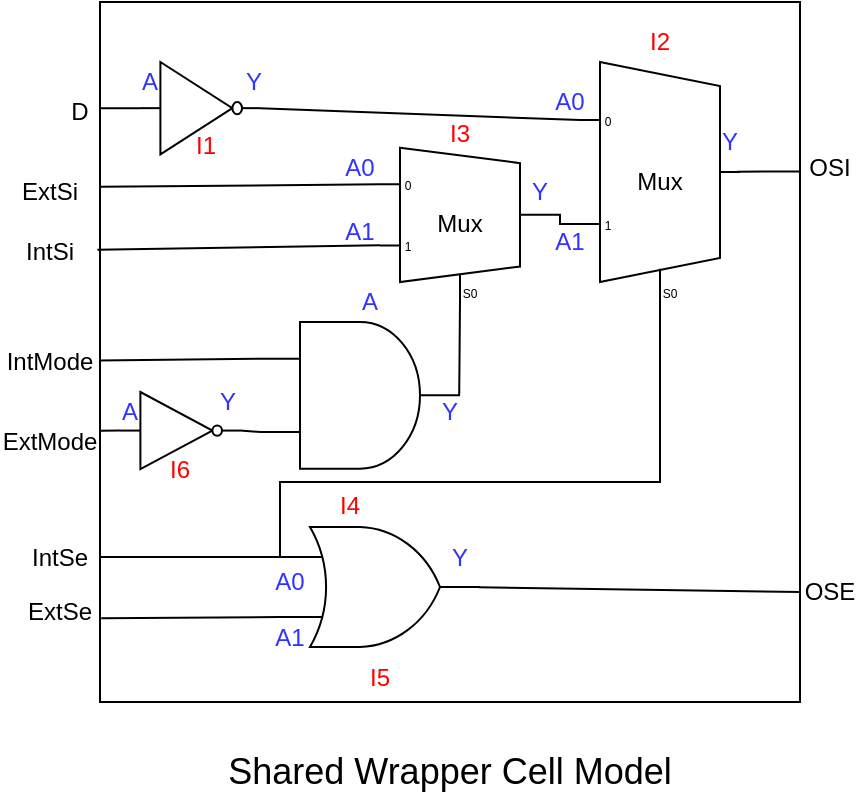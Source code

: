<mxfile version="26.0.16">
  <diagram name="第 1 页" id="48mr7mPzPZLggGOHGlx9">
    <mxGraphModel dx="1185" dy="632" grid="1" gridSize="10" guides="1" tooltips="1" connect="1" arrows="1" fold="1" page="1" pageScale="1" pageWidth="850" pageHeight="1100" math="0" shadow="0">
      <root>
        <mxCell id="0" />
        <mxCell id="1" parent="0" />
        <mxCell id="o2twZHTqC8CcQITAQYFz-7" value="" style="rounded=0;whiteSpace=wrap;html=1;" vertex="1" parent="1">
          <mxGeometry x="190" y="310" width="350" height="350" as="geometry" />
        </mxCell>
        <mxCell id="o2twZHTqC8CcQITAQYFz-8" value="D" style="text;html=1;align=center;verticalAlign=middle;whiteSpace=wrap;rounded=0;" vertex="1" parent="1">
          <mxGeometry x="170" y="352.5" width="20" height="25" as="geometry" />
        </mxCell>
        <mxCell id="o2twZHTqC8CcQITAQYFz-9" value="IntSe" style="text;html=1;align=center;verticalAlign=middle;whiteSpace=wrap;rounded=0;" vertex="1" parent="1">
          <mxGeometry x="150" y="572.5" width="40" height="30" as="geometry" />
        </mxCell>
        <mxCell id="o2twZHTqC8CcQITAQYFz-10" value="ExtSe" style="text;html=1;align=center;verticalAlign=middle;whiteSpace=wrap;rounded=0;" vertex="1" parent="1">
          <mxGeometry x="150" y="600" width="40" height="30" as="geometry" />
        </mxCell>
        <mxCell id="o2twZHTqC8CcQITAQYFz-11" value="IntMode" style="text;html=1;align=center;verticalAlign=middle;whiteSpace=wrap;rounded=0;" vertex="1" parent="1">
          <mxGeometry x="140" y="475" width="50" height="30" as="geometry" />
        </mxCell>
        <mxCell id="o2twZHTqC8CcQITAQYFz-12" value="ExtMode" style="text;html=1;align=center;verticalAlign=middle;whiteSpace=wrap;rounded=0;" vertex="1" parent="1">
          <mxGeometry x="140" y="515" width="50" height="30" as="geometry" />
        </mxCell>
        <mxCell id="o2twZHTqC8CcQITAQYFz-13" value="IntSi" style="text;html=1;align=center;verticalAlign=middle;whiteSpace=wrap;rounded=0;" vertex="1" parent="1">
          <mxGeometry x="140" y="420" width="50" height="30" as="geometry" />
        </mxCell>
        <mxCell id="o2twZHTqC8CcQITAQYFz-14" value="ExtSi" style="text;html=1;align=center;verticalAlign=middle;whiteSpace=wrap;rounded=0;" vertex="1" parent="1">
          <mxGeometry x="140" y="390" width="50" height="30" as="geometry" />
        </mxCell>
        <mxCell id="o2twZHTqC8CcQITAQYFz-15" value="OSI" style="text;html=1;align=center;verticalAlign=middle;whiteSpace=wrap;rounded=0;" vertex="1" parent="1">
          <mxGeometry x="545" y="377.5" width="20" height="30" as="geometry" />
        </mxCell>
        <mxCell id="o2twZHTqC8CcQITAQYFz-16" value="OSE" style="text;html=1;align=center;verticalAlign=middle;whiteSpace=wrap;rounded=0;" vertex="1" parent="1">
          <mxGeometry x="540" y="590" width="30" height="30" as="geometry" />
        </mxCell>
        <mxCell id="o2twZHTqC8CcQITAQYFz-17" style="rounded=0;orthogonalLoop=1;jettySize=auto;html=1;entryX=0.005;entryY=0.143;entryDx=0;entryDy=0;entryPerimeter=0;exitX=0;exitY=0.5;exitDx=0;exitDy=0;exitPerimeter=0;strokeColor=none;" edge="1" parent="1" source="o2twZHTqC8CcQITAQYFz-1" target="o2twZHTqC8CcQITAQYFz-7">
          <mxGeometry relative="1" as="geometry" />
        </mxCell>
        <mxCell id="o2twZHTqC8CcQITAQYFz-18" value="" style="endArrow=none;html=1;rounded=0;exitX=0;exitY=0.5;exitDx=0;exitDy=0;exitPerimeter=0;entryX=0.983;entryY=0.426;entryDx=0;entryDy=0;entryPerimeter=0;" edge="1" parent="1" source="o2twZHTqC8CcQITAQYFz-1" target="o2twZHTqC8CcQITAQYFz-8">
          <mxGeometry width="50" height="50" relative="1" as="geometry">
            <mxPoint x="260" y="320" as="sourcePoint" />
            <mxPoint x="310" y="270" as="targetPoint" />
          </mxGeometry>
        </mxCell>
        <mxCell id="o2twZHTqC8CcQITAQYFz-21" value="" style="endArrow=none;html=1;rounded=0;exitX=1;exitY=0.5;exitDx=0;exitDy=0;exitPerimeter=0;entryX=0;entryY=0.217;entryDx=0;entryDy=3;entryPerimeter=0;" edge="1" parent="1" source="o2twZHTqC8CcQITAQYFz-1" target="o2twZHTqC8CcQITAQYFz-2">
          <mxGeometry width="50" height="50" relative="1" as="geometry">
            <mxPoint x="430" y="450" as="sourcePoint" />
            <mxPoint x="480" y="400" as="targetPoint" />
          </mxGeometry>
        </mxCell>
        <mxCell id="o2twZHTqC8CcQITAQYFz-22" value="" style="endArrow=none;html=1;rounded=0;exitX=1;exitY=0.5;exitDx=0;exitDy=-5;exitPerimeter=0;entryX=0;entryY=0.65;entryDx=0;entryDy=3;entryPerimeter=0;edgeStyle=orthogonalEdgeStyle;" edge="1" parent="1" source="o2twZHTqC8CcQITAQYFz-3" target="o2twZHTqC8CcQITAQYFz-2">
          <mxGeometry width="50" height="50" relative="1" as="geometry">
            <mxPoint x="430" y="450" as="sourcePoint" />
            <mxPoint x="480" y="400" as="targetPoint" />
          </mxGeometry>
        </mxCell>
        <mxCell id="o2twZHTqC8CcQITAQYFz-26" value="" style="endArrow=none;html=1;rounded=0;exitX=0.996;exitY=0.5;exitDx=0;exitDy=0;exitPerimeter=0;entryX=0.375;entryY=1;entryDx=10;entryDy=0;entryPerimeter=0;" edge="1" parent="1" source="o2twZHTqC8CcQITAQYFz-4" target="o2twZHTqC8CcQITAQYFz-3">
          <mxGeometry width="50" height="50" relative="1" as="geometry">
            <mxPoint x="430" y="550" as="sourcePoint" />
            <mxPoint x="480" y="500" as="targetPoint" />
          </mxGeometry>
        </mxCell>
        <mxCell id="o2twZHTqC8CcQITAQYFz-29" value="" style="group" vertex="1" connectable="0" parent="1">
          <mxGeometry x="430" y="320" width="90" height="140" as="geometry" />
        </mxCell>
        <mxCell id="o2twZHTqC8CcQITAQYFz-2" value="Mux" style="shadow=0;dashed=0;align=center;html=1;strokeWidth=1;shape=mxgraph.electrical.abstract.mux2;whiteSpace=wrap;direction=east;flipH=0;flipV=0;" vertex="1" parent="o2twZHTqC8CcQITAQYFz-29">
          <mxGeometry y="20" width="80" height="120" as="geometry" />
        </mxCell>
        <mxCell id="o2twZHTqC8CcQITAQYFz-24" value="&lt;font style=&quot;color: rgb(255, 0, 0);&quot;&gt;I2&lt;/font&gt;" style="text;html=1;align=center;verticalAlign=middle;whiteSpace=wrap;rounded=0;" vertex="1" parent="o2twZHTqC8CcQITAQYFz-29">
          <mxGeometry x="25" width="30" height="20" as="geometry" />
        </mxCell>
        <mxCell id="o2twZHTqC8CcQITAQYFz-54" value="&lt;font style=&quot;color: rgb(51, 51, 255);&quot;&gt;Y&lt;/font&gt;" style="text;html=1;align=center;verticalAlign=middle;whiteSpace=wrap;rounded=0;" vertex="1" parent="o2twZHTqC8CcQITAQYFz-29">
          <mxGeometry x="60" y="50" width="30" height="20" as="geometry" />
        </mxCell>
        <mxCell id="o2twZHTqC8CcQITAQYFz-30" value="" style="group" vertex="1" connectable="0" parent="1">
          <mxGeometry x="330" y="370" width="80" height="90" as="geometry" />
        </mxCell>
        <mxCell id="o2twZHTqC8CcQITAQYFz-3" value="Mux" style="shadow=0;dashed=0;align=center;html=1;strokeWidth=1;shape=mxgraph.electrical.abstract.mux2;whiteSpace=wrap;" vertex="1" parent="o2twZHTqC8CcQITAQYFz-30">
          <mxGeometry y="12.857" width="80" height="77.143" as="geometry" />
        </mxCell>
        <mxCell id="o2twZHTqC8CcQITAQYFz-25" value="&lt;font style=&quot;color: rgb(255, 0, 0);&quot;&gt;I3&lt;/font&gt;" style="text;html=1;align=center;verticalAlign=middle;whiteSpace=wrap;rounded=0;" vertex="1" parent="o2twZHTqC8CcQITAQYFz-30">
          <mxGeometry x="25" width="30" height="12.857" as="geometry" />
        </mxCell>
        <mxCell id="o2twZHTqC8CcQITAQYFz-31" value="" style="group" vertex="1" connectable="0" parent="1">
          <mxGeometry x="270" y="470" width="100" height="110" as="geometry" />
        </mxCell>
        <mxCell id="o2twZHTqC8CcQITAQYFz-4" value="" style="verticalLabelPosition=bottom;shadow=0;dashed=0;align=center;html=1;verticalAlign=top;shape=mxgraph.electrical.logic_gates.logic_gate;operation=and;" vertex="1" parent="o2twZHTqC8CcQITAQYFz-31">
          <mxGeometry width="100" height="73.333" as="geometry" />
        </mxCell>
        <mxCell id="o2twZHTqC8CcQITAQYFz-27" value="&lt;font style=&quot;color: rgb(255, 0, 0);&quot;&gt;I4&lt;/font&gt;" style="text;html=1;align=center;verticalAlign=middle;whiteSpace=wrap;rounded=0;" vertex="1" parent="o2twZHTqC8CcQITAQYFz-31">
          <mxGeometry x="30" y="79.444" width="30" height="24.444" as="geometry" />
        </mxCell>
        <mxCell id="o2twZHTqC8CcQITAQYFz-33" value="" style="group" vertex="1" connectable="0" parent="1">
          <mxGeometry x="200" y="505" width="69" height="50" as="geometry" />
        </mxCell>
        <mxCell id="o2twZHTqC8CcQITAQYFz-6" value="" style="verticalLabelPosition=bottom;shadow=0;dashed=0;align=center;html=1;verticalAlign=top;shape=mxgraph.electrical.logic_gates.inverter_2" vertex="1" parent="o2twZHTqC8CcQITAQYFz-33">
          <mxGeometry width="60" height="38.571" as="geometry" />
        </mxCell>
        <mxCell id="o2twZHTqC8CcQITAQYFz-32" value="&lt;font style=&quot;color: rgb(255, 0, 0);&quot;&gt;I6&lt;/font&gt;" style="text;html=1;align=center;verticalAlign=middle;whiteSpace=wrap;rounded=0;" vertex="1" parent="o2twZHTqC8CcQITAQYFz-33">
          <mxGeometry x="21" y="32.143" width="18" height="12.857" as="geometry" />
        </mxCell>
        <mxCell id="o2twZHTqC8CcQITAQYFz-46" value="" style="endArrow=none;html=1;rounded=0;exitX=0;exitY=0.25;exitDx=0;exitDy=0;exitPerimeter=0;edgeStyle=elbowEdgeStyle;elbow=vertical;" edge="1" parent="o2twZHTqC8CcQITAQYFz-33" source="o2twZHTqC8CcQITAQYFz-5">
          <mxGeometry width="50" height="50" relative="1" as="geometry">
            <mxPoint x="70" y="85" as="sourcePoint" />
            <mxPoint x="270" y="-45" as="targetPoint" />
            <Array as="points">
              <mxPoint x="180" y="45" />
            </Array>
          </mxGeometry>
        </mxCell>
        <mxCell id="o2twZHTqC8CcQITAQYFz-60" value="&lt;font style=&quot;color: rgb(51, 51, 255);&quot;&gt;Y&lt;/font&gt;" style="text;html=1;align=center;verticalAlign=middle;whiteSpace=wrap;rounded=0;" vertex="1" parent="o2twZHTqC8CcQITAQYFz-33">
          <mxGeometry x="39" y="-5" width="30" height="20" as="geometry" />
        </mxCell>
        <mxCell id="o2twZHTqC8CcQITAQYFz-35" value="" style="endArrow=none;html=1;rounded=0;exitX=1;exitY=0.5;exitDx=0;exitDy=0;exitPerimeter=0;entryX=0;entryY=0.75;entryDx=0;entryDy=0;entryPerimeter=0;" edge="1" parent="1" source="o2twZHTqC8CcQITAQYFz-6" target="o2twZHTqC8CcQITAQYFz-4">
          <mxGeometry width="50" height="50" relative="1" as="geometry">
            <mxPoint x="480" y="580" as="sourcePoint" />
            <mxPoint x="530" y="530" as="targetPoint" />
          </mxGeometry>
        </mxCell>
        <mxCell id="o2twZHTqC8CcQITAQYFz-37" value="" style="group" vertex="1" connectable="0" parent="1">
          <mxGeometry x="280" y="572.5" width="100" height="85" as="geometry" />
        </mxCell>
        <mxCell id="o2twZHTqC8CcQITAQYFz-5" value="" style="verticalLabelPosition=bottom;shadow=0;dashed=0;align=center;html=1;verticalAlign=top;shape=mxgraph.electrical.logic_gates.logic_gate;operation=or;" vertex="1" parent="o2twZHTqC8CcQITAQYFz-37">
          <mxGeometry width="100" height="60" as="geometry" />
        </mxCell>
        <mxCell id="o2twZHTqC8CcQITAQYFz-36" value="&lt;font style=&quot;color: rgb(255, 0, 0);&quot;&gt;I5&lt;/font&gt;" style="text;html=1;align=center;verticalAlign=middle;whiteSpace=wrap;rounded=0;" vertex="1" parent="o2twZHTqC8CcQITAQYFz-37">
          <mxGeometry x="35" y="65" width="30" height="20" as="geometry" />
        </mxCell>
        <mxCell id="o2twZHTqC8CcQITAQYFz-65" value="&lt;font style=&quot;color: rgb(51, 51, 255);&quot;&gt;A1&lt;/font&gt;" style="text;html=1;align=center;verticalAlign=middle;whiteSpace=wrap;rounded=0;" vertex="1" parent="o2twZHTqC8CcQITAQYFz-37">
          <mxGeometry x="-10" y="45" width="30" height="20" as="geometry" />
        </mxCell>
        <mxCell id="o2twZHTqC8CcQITAQYFz-38" value="" style="endArrow=none;html=1;rounded=0;exitX=1.001;exitY=0.311;exitDx=0;exitDy=0;exitPerimeter=0;entryX=0;entryY=0.5;entryDx=0;entryDy=0;entryPerimeter=0;" edge="1" parent="1" source="o2twZHTqC8CcQITAQYFz-12" target="o2twZHTqC8CcQITAQYFz-6">
          <mxGeometry width="50" height="50" relative="1" as="geometry">
            <mxPoint x="200" y="560" as="sourcePoint" />
            <mxPoint x="250" y="510" as="targetPoint" />
          </mxGeometry>
        </mxCell>
        <mxCell id="o2twZHTqC8CcQITAQYFz-39" value="" style="endArrow=none;html=1;rounded=0;entryX=0;entryY=0.25;entryDx=0;entryDy=0;entryPerimeter=0;exitX=0.991;exitY=0.475;exitDx=0;exitDy=0;exitPerimeter=0;" edge="1" parent="1" source="o2twZHTqC8CcQITAQYFz-11" target="o2twZHTqC8CcQITAQYFz-4">
          <mxGeometry width="50" height="50" relative="1" as="geometry">
            <mxPoint x="190" y="560" as="sourcePoint" />
            <mxPoint x="240" y="510" as="targetPoint" />
          </mxGeometry>
        </mxCell>
        <mxCell id="o2twZHTqC8CcQITAQYFz-40" value="" style="endArrow=none;html=1;rounded=0;entryX=0;entryY=0.198;entryDx=0;entryDy=3;entryPerimeter=0;exitX=0;exitY=0.264;exitDx=0;exitDy=0;exitPerimeter=0;" edge="1" parent="1" source="o2twZHTqC8CcQITAQYFz-7" target="o2twZHTqC8CcQITAQYFz-3">
          <mxGeometry width="50" height="50" relative="1" as="geometry">
            <mxPoint x="280" y="430" as="sourcePoint" />
            <mxPoint x="330" y="380" as="targetPoint" />
          </mxGeometry>
        </mxCell>
        <mxCell id="o2twZHTqC8CcQITAQYFz-41" value="" style="endArrow=none;html=1;rounded=0;entryX=0;entryY=0.594;entryDx=0;entryDy=3;entryPerimeter=0;exitX=0.974;exitY=0.464;exitDx=0;exitDy=0;exitPerimeter=0;" edge="1" parent="1" source="o2twZHTqC8CcQITAQYFz-13" target="o2twZHTqC8CcQITAQYFz-3">
          <mxGeometry width="50" height="50" relative="1" as="geometry">
            <mxPoint x="280" y="430" as="sourcePoint" />
            <mxPoint x="330" y="380" as="targetPoint" />
          </mxGeometry>
        </mxCell>
        <mxCell id="o2twZHTqC8CcQITAQYFz-42" value="" style="group" vertex="1" connectable="0" parent="1">
          <mxGeometry x="210" y="340" width="72" height="50" as="geometry" />
        </mxCell>
        <mxCell id="o2twZHTqC8CcQITAQYFz-1" value="" style="verticalLabelPosition=bottom;shadow=0;dashed=0;align=center;html=1;verticalAlign=top;shape=mxgraph.electrical.logic_gates.inverter_2" vertex="1" parent="o2twZHTqC8CcQITAQYFz-42">
          <mxGeometry width="60" height="46.154" as="geometry" />
        </mxCell>
        <mxCell id="o2twZHTqC8CcQITAQYFz-23" value="&lt;font style=&quot;color: rgb(255, 0, 0);&quot;&gt;I1&lt;/font&gt;" style="text;html=1;align=center;verticalAlign=middle;whiteSpace=wrap;rounded=0;" vertex="1" parent="o2twZHTqC8CcQITAQYFz-42">
          <mxGeometry x="24" y="34.615" width="18" height="15.385" as="geometry" />
        </mxCell>
        <mxCell id="o2twZHTqC8CcQITAQYFz-49" value="&lt;font style=&quot;color: rgb(51, 51, 255);&quot;&gt;A&lt;/font&gt;" style="text;html=1;align=center;verticalAlign=middle;whiteSpace=wrap;rounded=0;" vertex="1" parent="o2twZHTqC8CcQITAQYFz-42">
          <mxGeometry x="-10" width="30" height="20" as="geometry" />
        </mxCell>
        <mxCell id="o2twZHTqC8CcQITAQYFz-51" value="&lt;font style=&quot;color: rgb(51, 51, 255);&quot;&gt;Y&lt;/font&gt;" style="text;html=1;align=center;verticalAlign=middle;whiteSpace=wrap;rounded=0;" vertex="1" parent="o2twZHTqC8CcQITAQYFz-42">
          <mxGeometry x="42" width="30" height="20" as="geometry" />
        </mxCell>
        <mxCell id="o2twZHTqC8CcQITAQYFz-43" value="" style="endArrow=none;html=1;rounded=0;entryX=0;entryY=0.25;entryDx=0;entryDy=0;entryPerimeter=0;exitX=1;exitY=0.5;exitDx=0;exitDy=0;" edge="1" parent="1" source="o2twZHTqC8CcQITAQYFz-9" target="o2twZHTqC8CcQITAQYFz-5">
          <mxGeometry width="50" height="50" relative="1" as="geometry">
            <mxPoint x="240" y="610" as="sourcePoint" />
            <mxPoint x="290" y="560" as="targetPoint" />
          </mxGeometry>
        </mxCell>
        <mxCell id="o2twZHTqC8CcQITAQYFz-44" value="" style="endArrow=none;html=1;rounded=0;entryX=0;entryY=0.75;entryDx=0;entryDy=0;entryPerimeter=0;exitX=1.015;exitY=0.605;exitDx=0;exitDy=0;exitPerimeter=0;" edge="1" parent="1" source="o2twZHTqC8CcQITAQYFz-10" target="o2twZHTqC8CcQITAQYFz-5">
          <mxGeometry width="50" height="50" relative="1" as="geometry">
            <mxPoint x="240" y="630" as="sourcePoint" />
            <mxPoint x="290" y="580" as="targetPoint" />
          </mxGeometry>
        </mxCell>
        <mxCell id="o2twZHTqC8CcQITAQYFz-45" value="" style="endArrow=none;html=1;rounded=0;entryX=0.375;entryY=1;entryDx=10;entryDy=0;entryPerimeter=0;edgeStyle=elbowEdgeStyle;elbow=vertical;" edge="1" parent="1" source="o2twZHTqC8CcQITAQYFz-7" target="o2twZHTqC8CcQITAQYFz-2">
          <mxGeometry width="50" height="50" relative="1" as="geometry">
            <mxPoint x="390" y="560" as="sourcePoint" />
            <mxPoint x="440" y="510" as="targetPoint" />
            <Array as="points">
              <mxPoint x="330" y="550" />
            </Array>
          </mxGeometry>
        </mxCell>
        <mxCell id="o2twZHTqC8CcQITAQYFz-47" value="" style="endArrow=none;html=1;rounded=0;entryX=0.981;entryY=0.457;entryDx=0;entryDy=0;entryPerimeter=0;exitX=1;exitY=0.242;exitDx=0;exitDy=0;exitPerimeter=0;" edge="1" parent="1" source="o2twZHTqC8CcQITAQYFz-7" target="o2twZHTqC8CcQITAQYFz-2">
          <mxGeometry width="50" height="50" relative="1" as="geometry">
            <mxPoint x="410" y="550" as="sourcePoint" />
            <mxPoint x="460" y="500" as="targetPoint" />
          </mxGeometry>
        </mxCell>
        <mxCell id="o2twZHTqC8CcQITAQYFz-48" value="" style="endArrow=none;html=1;rounded=0;exitX=0.994;exitY=0.502;exitDx=0;exitDy=0;exitPerimeter=0;entryX=0;entryY=0.5;entryDx=0;entryDy=0;" edge="1" parent="1" source="o2twZHTqC8CcQITAQYFz-5" target="o2twZHTqC8CcQITAQYFz-16">
          <mxGeometry width="50" height="50" relative="1" as="geometry">
            <mxPoint x="440" y="610" as="sourcePoint" />
            <mxPoint x="490" y="560" as="targetPoint" />
          </mxGeometry>
        </mxCell>
        <mxCell id="o2twZHTqC8CcQITAQYFz-52" value="&lt;font style=&quot;color: rgb(51, 51, 255);&quot;&gt;A0&lt;/font&gt;" style="text;html=1;align=center;verticalAlign=middle;whiteSpace=wrap;rounded=0;" vertex="1" parent="1">
          <mxGeometry x="410" y="350" width="30" height="20" as="geometry" />
        </mxCell>
        <mxCell id="o2twZHTqC8CcQITAQYFz-53" value="&lt;font style=&quot;color: rgb(51, 51, 255);&quot;&gt;A1&lt;/font&gt;" style="text;html=1;align=center;verticalAlign=middle;whiteSpace=wrap;rounded=0;" vertex="1" parent="1">
          <mxGeometry x="410" y="420" width="30" height="20" as="geometry" />
        </mxCell>
        <mxCell id="o2twZHTqC8CcQITAQYFz-55" value="&lt;font style=&quot;color: rgb(51, 51, 255);&quot;&gt;Y&lt;/font&gt;" style="text;html=1;align=center;verticalAlign=middle;whiteSpace=wrap;rounded=0;" vertex="1" parent="1">
          <mxGeometry x="395" y="395" width="30" height="20" as="geometry" />
        </mxCell>
        <mxCell id="o2twZHTqC8CcQITAQYFz-56" value="&lt;font style=&quot;color: rgb(51, 51, 255);&quot;&gt;A0&lt;/font&gt;" style="text;html=1;align=center;verticalAlign=middle;whiteSpace=wrap;rounded=0;" vertex="1" parent="1">
          <mxGeometry x="305" y="382.5" width="30" height="20" as="geometry" />
        </mxCell>
        <mxCell id="o2twZHTqC8CcQITAQYFz-57" value="&lt;font style=&quot;color: rgb(51, 51, 255);&quot;&gt;A1&lt;/font&gt;" style="text;html=1;align=center;verticalAlign=middle;whiteSpace=wrap;rounded=0;" vertex="1" parent="1">
          <mxGeometry x="305" y="415" width="30" height="20" as="geometry" />
        </mxCell>
        <mxCell id="o2twZHTqC8CcQITAQYFz-58" value="&lt;font style=&quot;color: rgb(51, 51, 255);&quot;&gt;Y&lt;/font&gt;" style="text;html=1;align=center;verticalAlign=middle;whiteSpace=wrap;rounded=0;" vertex="1" parent="1">
          <mxGeometry x="350" y="505" width="30" height="20" as="geometry" />
        </mxCell>
        <mxCell id="o2twZHTqC8CcQITAQYFz-59" value="&lt;font style=&quot;color: rgb(51, 51, 255);&quot;&gt;Y&lt;/font&gt;" style="text;html=1;align=center;verticalAlign=middle;whiteSpace=wrap;rounded=0;" vertex="1" parent="1">
          <mxGeometry x="355" y="577.5" width="30" height="20" as="geometry" />
        </mxCell>
        <mxCell id="o2twZHTqC8CcQITAQYFz-61" value="&lt;font style=&quot;color: rgb(51, 51, 255);&quot;&gt;A&lt;/font&gt;" style="text;html=1;align=center;verticalAlign=middle;whiteSpace=wrap;rounded=0;" vertex="1" parent="1">
          <mxGeometry x="310" y="450" width="30" height="20" as="geometry" />
        </mxCell>
        <mxCell id="o2twZHTqC8CcQITAQYFz-63" value="&lt;font style=&quot;color: rgb(51, 51, 255);&quot;&gt;A&lt;/font&gt;" style="text;html=1;align=center;verticalAlign=middle;whiteSpace=wrap;rounded=0;" vertex="1" parent="1">
          <mxGeometry x="190" y="505" width="30" height="20" as="geometry" />
        </mxCell>
        <mxCell id="o2twZHTqC8CcQITAQYFz-64" value="&lt;font style=&quot;color: rgb(51, 51, 255);&quot;&gt;A0&lt;/font&gt;" style="text;html=1;align=center;verticalAlign=middle;whiteSpace=wrap;rounded=0;" vertex="1" parent="1">
          <mxGeometry x="270" y="590" width="30" height="20" as="geometry" />
        </mxCell>
        <mxCell id="o2twZHTqC8CcQITAQYFz-66" value="&lt;font style=&quot;font-size: 18px;&quot;&gt;Shared Wrapper Cell Model&lt;/font&gt;" style="text;html=1;align=center;verticalAlign=middle;whiteSpace=wrap;rounded=0;" vertex="1" parent="1">
          <mxGeometry x="245" y="680" width="240" height="30" as="geometry" />
        </mxCell>
      </root>
    </mxGraphModel>
  </diagram>
</mxfile>
